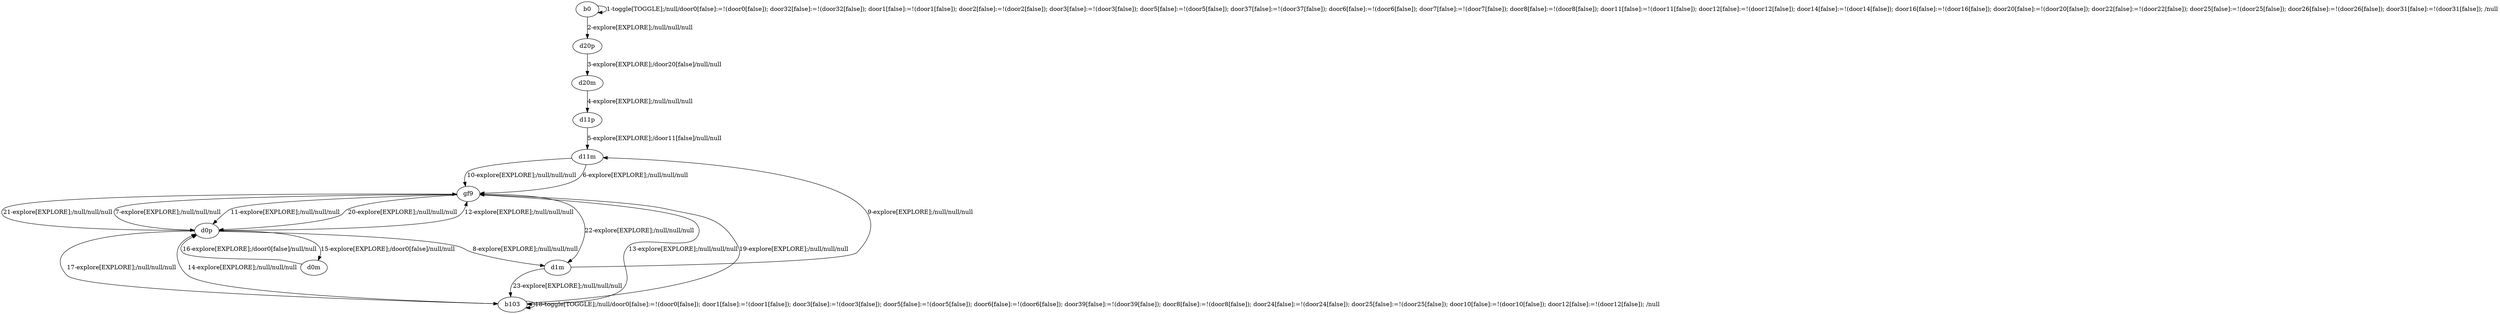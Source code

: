 # Total number of goals covered by this test: 1
# d0m --> d0p

digraph g {
"b0" -> "b0" [label = "1-toggle[TOGGLE];/null/door0[false]:=!(door0[false]); door32[false]:=!(door32[false]); door1[false]:=!(door1[false]); door2[false]:=!(door2[false]); door3[false]:=!(door3[false]); door5[false]:=!(door5[false]); door37[false]:=!(door37[false]); door6[false]:=!(door6[false]); door7[false]:=!(door7[false]); door8[false]:=!(door8[false]); door11[false]:=!(door11[false]); door12[false]:=!(door12[false]); door14[false]:=!(door14[false]); door16[false]:=!(door16[false]); door20[false]:=!(door20[false]); door22[false]:=!(door22[false]); door25[false]:=!(door25[false]); door26[false]:=!(door26[false]); door31[false]:=!(door31[false]); /null"];
"b0" -> "d20p" [label = "2-explore[EXPLORE];/null/null/null"];
"d20p" -> "d20m" [label = "3-explore[EXPLORE];/door20[false]/null/null"];
"d20m" -> "d11p" [label = "4-explore[EXPLORE];/null/null/null"];
"d11p" -> "d11m" [label = "5-explore[EXPLORE];/door11[false]/null/null"];
"d11m" -> "gf9" [label = "6-explore[EXPLORE];/null/null/null"];
"gf9" -> "d0p" [label = "7-explore[EXPLORE];/null/null/null"];
"d0p" -> "d1m" [label = "8-explore[EXPLORE];/null/null/null"];
"d1m" -> "d11m" [label = "9-explore[EXPLORE];/null/null/null"];
"d11m" -> "gf9" [label = "10-explore[EXPLORE];/null/null/null"];
"gf9" -> "d0p" [label = "11-explore[EXPLORE];/null/null/null"];
"d0p" -> "gf9" [label = "12-explore[EXPLORE];/null/null/null"];
"gf9" -> "b103" [label = "13-explore[EXPLORE];/null/null/null"];
"b103" -> "d0p" [label = "14-explore[EXPLORE];/null/null/null"];
"d0p" -> "d0m" [label = "15-explore[EXPLORE];/door0[false]/null/null"];
"d0m" -> "d0p" [label = "16-explore[EXPLORE];/door0[false]/null/null"];
"d0p" -> "b103" [label = "17-explore[EXPLORE];/null/null/null"];
"b103" -> "b103" [label = "18-toggle[TOGGLE];/null/door0[false]:=!(door0[false]); door1[false]:=!(door1[false]); door3[false]:=!(door3[false]); door5[false]:=!(door5[false]); door6[false]:=!(door6[false]); door39[false]:=!(door39[false]); door8[false]:=!(door8[false]); door24[false]:=!(door24[false]); door25[false]:=!(door25[false]); door10[false]:=!(door10[false]); door12[false]:=!(door12[false]); /null"];
"b103" -> "gf9" [label = "19-explore[EXPLORE];/null/null/null"];
"gf9" -> "d0p" [label = "20-explore[EXPLORE];/null/null/null"];
"d0p" -> "gf9" [label = "21-explore[EXPLORE];/null/null/null"];
"gf9" -> "d1m" [label = "22-explore[EXPLORE];/null/null/null"];
"d1m" -> "b103" [label = "23-explore[EXPLORE];/null/null/null"];
}